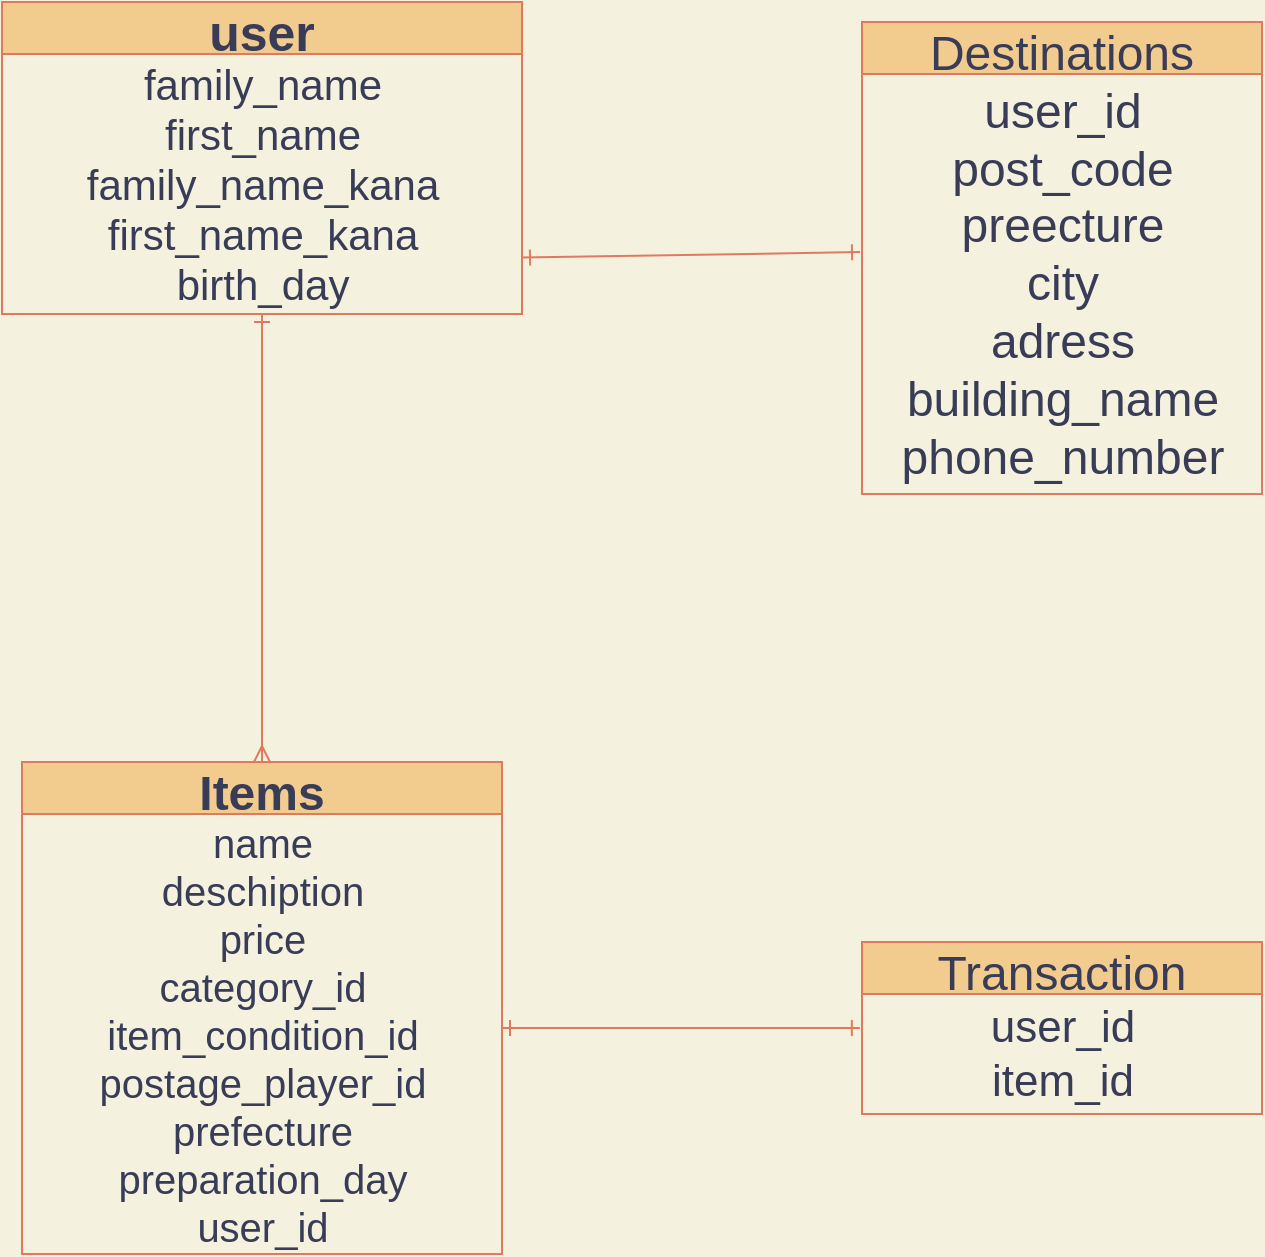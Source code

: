 <mxfile version="13.6.6">
    <diagram id="6hGFLwfOUW9BJ-s0fimq" name="Page-1">
        <mxGraphModel dx="728" dy="572" grid="1" gridSize="10" guides="1" tooltips="1" connect="1" arrows="1" fold="1" page="1" pageScale="1" pageWidth="1169" pageHeight="827" background="#F4F1DE" math="0" shadow="0">
            <root>
                <object label="" id="0">
                    <mxCell/>
                </object>
                <mxCell id="1" parent="0"/>
                <mxCell id="90" style="edgeStyle=orthogonalEdgeStyle;rounded=0;orthogonalLoop=1;jettySize=auto;html=1;fontSize=24;endArrow=ERmany;endFill=0;entryX=0.5;entryY=0;entryDx=0;entryDy=0;labelBackgroundColor=#F4F1DE;strokeColor=#E07A5F;fontColor=#393C56;" parent="1" source="52" target="66" edge="1">
                    <mxGeometry relative="1" as="geometry">
                        <mxPoint x="260" y="490" as="targetPoint"/>
                        <Array as="points"/>
                    </mxGeometry>
                </mxCell>
                <mxCell id="52" value="user" style="swimlane;fontStyle=1;childLayout=stackLayout;horizontal=1;startSize=26;horizontalStack=0;resizeParent=1;resizeParentMax=0;resizeLast=0;collapsible=1;marginBottom=0;align=center;fontSize=25;html=0;fillColor=#F2CC8F;strokeColor=#E07A5F;fontColor=#393C56;" parent="1" vertex="1">
                    <mxGeometry x="130" y="120" width="260" height="156" as="geometry"/>
                </mxCell>
                <mxCell id="49" value="family_name&lt;br&gt;first_name&lt;br&gt;family_name_kana&lt;br&gt;first_name_kana&lt;br&gt;birth_day" style="text;html=1;align=center;verticalAlign=middle;resizable=0;points=[];autosize=1;fontSize=21;fontColor=#393C56;" parent="52" vertex="1">
                    <mxGeometry y="26" width="260" height="130" as="geometry"/>
                </mxCell>
                <mxCell id="93" style="edgeStyle=orthogonalEdgeStyle;rounded=0;orthogonalLoop=1;jettySize=auto;html=1;exitX=0.5;exitY=0;exitDx=0;exitDy=0;entryX=0.5;entryY=1;entryDx=0;entryDy=0;entryPerimeter=0;endArrow=ERone;endFill=0;fontSize=24;labelBackgroundColor=#F4F1DE;strokeColor=#E07A5F;fontColor=#393C56;" parent="1" source="66" target="49" edge="1">
                    <mxGeometry relative="1" as="geometry"/>
                </mxCell>
                <mxCell id="66" value="Items" style="swimlane;fontStyle=1;childLayout=stackLayout;horizontal=1;startSize=26;horizontalStack=0;resizeParent=1;resizeParentMax=0;resizeLast=0;collapsible=1;marginBottom=0;align=center;fontSize=24;html=0;fillColor=#F2CC8F;strokeColor=#E07A5F;fontColor=#393C56;" parent="1" vertex="1">
                    <mxGeometry x="140" y="500" width="240" height="246" as="geometry"/>
                </mxCell>
                <mxCell id="61" value="name&lt;br&gt;deschiption&lt;br&gt;price&lt;br&gt;category_id&lt;br&gt;item_condition_id&lt;br&gt;postage_player_id&lt;br&gt;prefecture&lt;br&gt;preparation_day&lt;br&gt;user_id" style="text;html=1;align=center;verticalAlign=middle;resizable=0;points=[];autosize=1;fontSize=20;fontColor=#393C56;" parent="66" vertex="1">
                    <mxGeometry y="26" width="240" height="220" as="geometry"/>
                </mxCell>
                <mxCell id="98" value="" style="endArrow=ERone;html=1;rounded=0;fontSize=24;endFill=0;labelBackgroundColor=#F4F1DE;strokeColor=#E07A5F;fontColor=#393C56;" parent="1" edge="1">
                    <mxGeometry relative="1" as="geometry">
                        <mxPoint x="390" y="280" as="sourcePoint"/>
                        <mxPoint x="390" y="280" as="targetPoint"/>
                    </mxGeometry>
                </mxCell>
                <mxCell id="109" value="" style="fontSize=12;html=1;endArrow=ERone;startArrow=ERone;endFill=0;startFill=0;exitX=1;exitY=0.783;exitDx=0;exitDy=0;exitPerimeter=0;jumpStyle=none;jumpSize=8;targetPerimeterSpacing=2;sourcePerimeterSpacing=2;sketch=0;shadow=0;entryX=-0.005;entryY=0.424;entryDx=0;entryDy=0;entryPerimeter=0;labelBackgroundColor=#F4F1DE;strokeColor=#E07A5F;fontColor=#393C56;" parent="1" source="49" edge="1" target="77">
                    <mxGeometry width="100" height="100" relative="1" as="geometry">
                        <mxPoint x="420" y="380" as="sourcePoint"/>
                        <mxPoint x="558" y="271" as="targetPoint"/>
                        <Array as="points"/>
                    </mxGeometry>
                </mxCell>
                <mxCell id="110" value="" style="edgeStyle=entityRelationEdgeStyle;fontSize=12;html=1;endArrow=ERone;endFill=0;startArrow=ERone;startFill=0;entryX=-0.006;entryY=0.386;entryDx=0;entryDy=0;entryPerimeter=0;labelBackgroundColor=#F4F1DE;strokeColor=#E07A5F;fontColor=#393C56;" parent="1" edge="1">
                    <mxGeometry width="100" height="100" relative="1" as="geometry">
                        <mxPoint x="380" y="633" as="sourcePoint"/>
                        <mxPoint x="558.92" y="633.02" as="targetPoint"/>
                    </mxGeometry>
                </mxCell>
                <mxCell id="111" value="Transaction" style="swimlane;fontStyle=0;childLayout=stackLayout;horizontal=1;startSize=26;horizontalStack=0;resizeParent=1;resizeParentMax=0;resizeLast=0;collapsible=1;marginBottom=0;align=center;fontSize=24;rounded=0;sketch=0;fillColor=#F2CC8F;strokeColor=#E07A5F;fontColor=#393C56;" vertex="1" parent="1">
                    <mxGeometry x="560" y="590" width="200" height="86" as="geometry"/>
                </mxCell>
                <mxCell id="115" value="user_id&lt;br&gt;item_id" style="text;html=1;align=center;verticalAlign=middle;resizable=0;points=[];autosize=1;fontSize=22;fontColor=#393C56;" vertex="1" parent="111">
                    <mxGeometry y="26" width="200" height="60" as="geometry"/>
                </mxCell>
                <mxCell id="78" value="Destinations" style="swimlane;fontStyle=0;childLayout=stackLayout;horizontal=1;startSize=26;horizontalStack=0;resizeParent=1;resizeParentMax=0;resizeLast=0;collapsible=1;marginBottom=0;align=center;fontSize=24;html=0;fillColor=#F2CC8F;strokeColor=#E07A5F;fontColor=#393C56;" parent="1" vertex="1">
                    <mxGeometry x="560" y="130" width="200" height="236" as="geometry"/>
                </mxCell>
                <mxCell id="77" value="user_id&lt;br&gt;post_code&lt;br&gt;preecture&lt;br&gt;city&lt;br&gt;adress&lt;br&gt;building_name&lt;br&gt;phone_number" style="text;html=1;align=center;verticalAlign=middle;resizable=0;points=[];autosize=1;fontSize=24;fontColor=#393C56;" parent="78" vertex="1">
                    <mxGeometry y="26" width="200" height="210" as="geometry"/>
                </mxCell>
            </root>
        </mxGraphModel>
    </diagram>
</mxfile>
